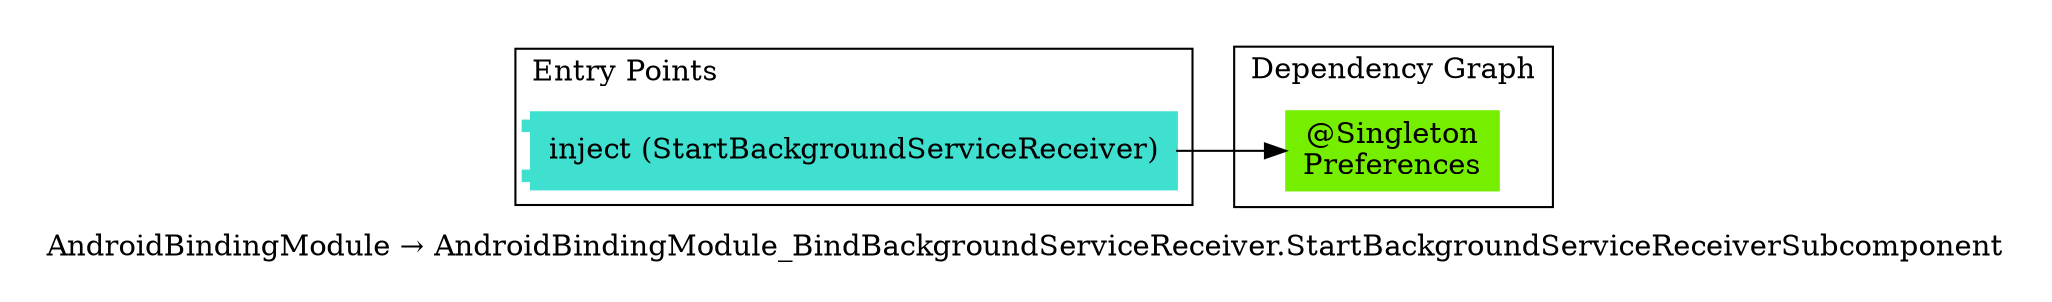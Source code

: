 digraph "org.owntracks.android.injection.modules.AndroidBindingModule → org.owntracks.android.injection.modules.AndroidBindingModule_BindBackgroundServiceReceiver.StartBackgroundServiceReceiverSubcomponent" {
  graph [rankdir="LR", labeljust="l", label="AndroidBindingModule → AndroidBindingModule_BindBackgroundServiceReceiver.StartBackgroundServiceReceiverSubcomponent", pad="0.2", compound="true"]
  node [shape="rectangle", style="filled", color="turquoise"]
  subgraph "cluster_Entry Points" {
    graph [labeljust="l", label="Entry Points"]
    node [shape="component", penwidth="2"]
    "a17a0d50-a1a3-48ce-9fb5-8e68bd7d4b76" [label="inject (StartBackgroundServiceReceiver)", color="turquoise", shape="component"]
  }
  subgraph "cluster_Dependency Graph" {
    graph [labeljust="l", label="Dependency Graph"]
    "ed2de7a8-8b80-4883-9366-d773f3a06430" [label="@Singleton\nPreferences", color="chartreuse2"]
  }
  subgraph "cluster_Subcomponents" {
    graph [labeljust="l", shape="folder", label="Subcomponents"]
  }
  subgraph "cluster_AndroidBindingModule → AndroidBindingModule_BindBackgroundServiceReceiver.StartBackgroundServiceReceiverSubcomponent" {
    graph [labeljust="c", label="Inherited from AndroidBindingModule_BindBackgroundServiceReceiver.StartBackgroundServiceReceiverSubcomponent\n@PerReceiver", style="dashed", href="full_org.owntracks.android.injection.modules.AndroidBindingModule_BindBackgroundServiceReceiver.StartBackgroundServiceReceiverSubcomponent.svg", color="yellow1"]
    "ed2de7a8-8b80-4883-9366-d773f3a06430" [label="@Singleton\nPreferences", color="chartreuse2"]
  }
  "a17a0d50-a1a3-48ce-9fb5-8e68bd7d4b76" -> "ed2de7a8-8b80-4883-9366-d773f3a06430"
}

